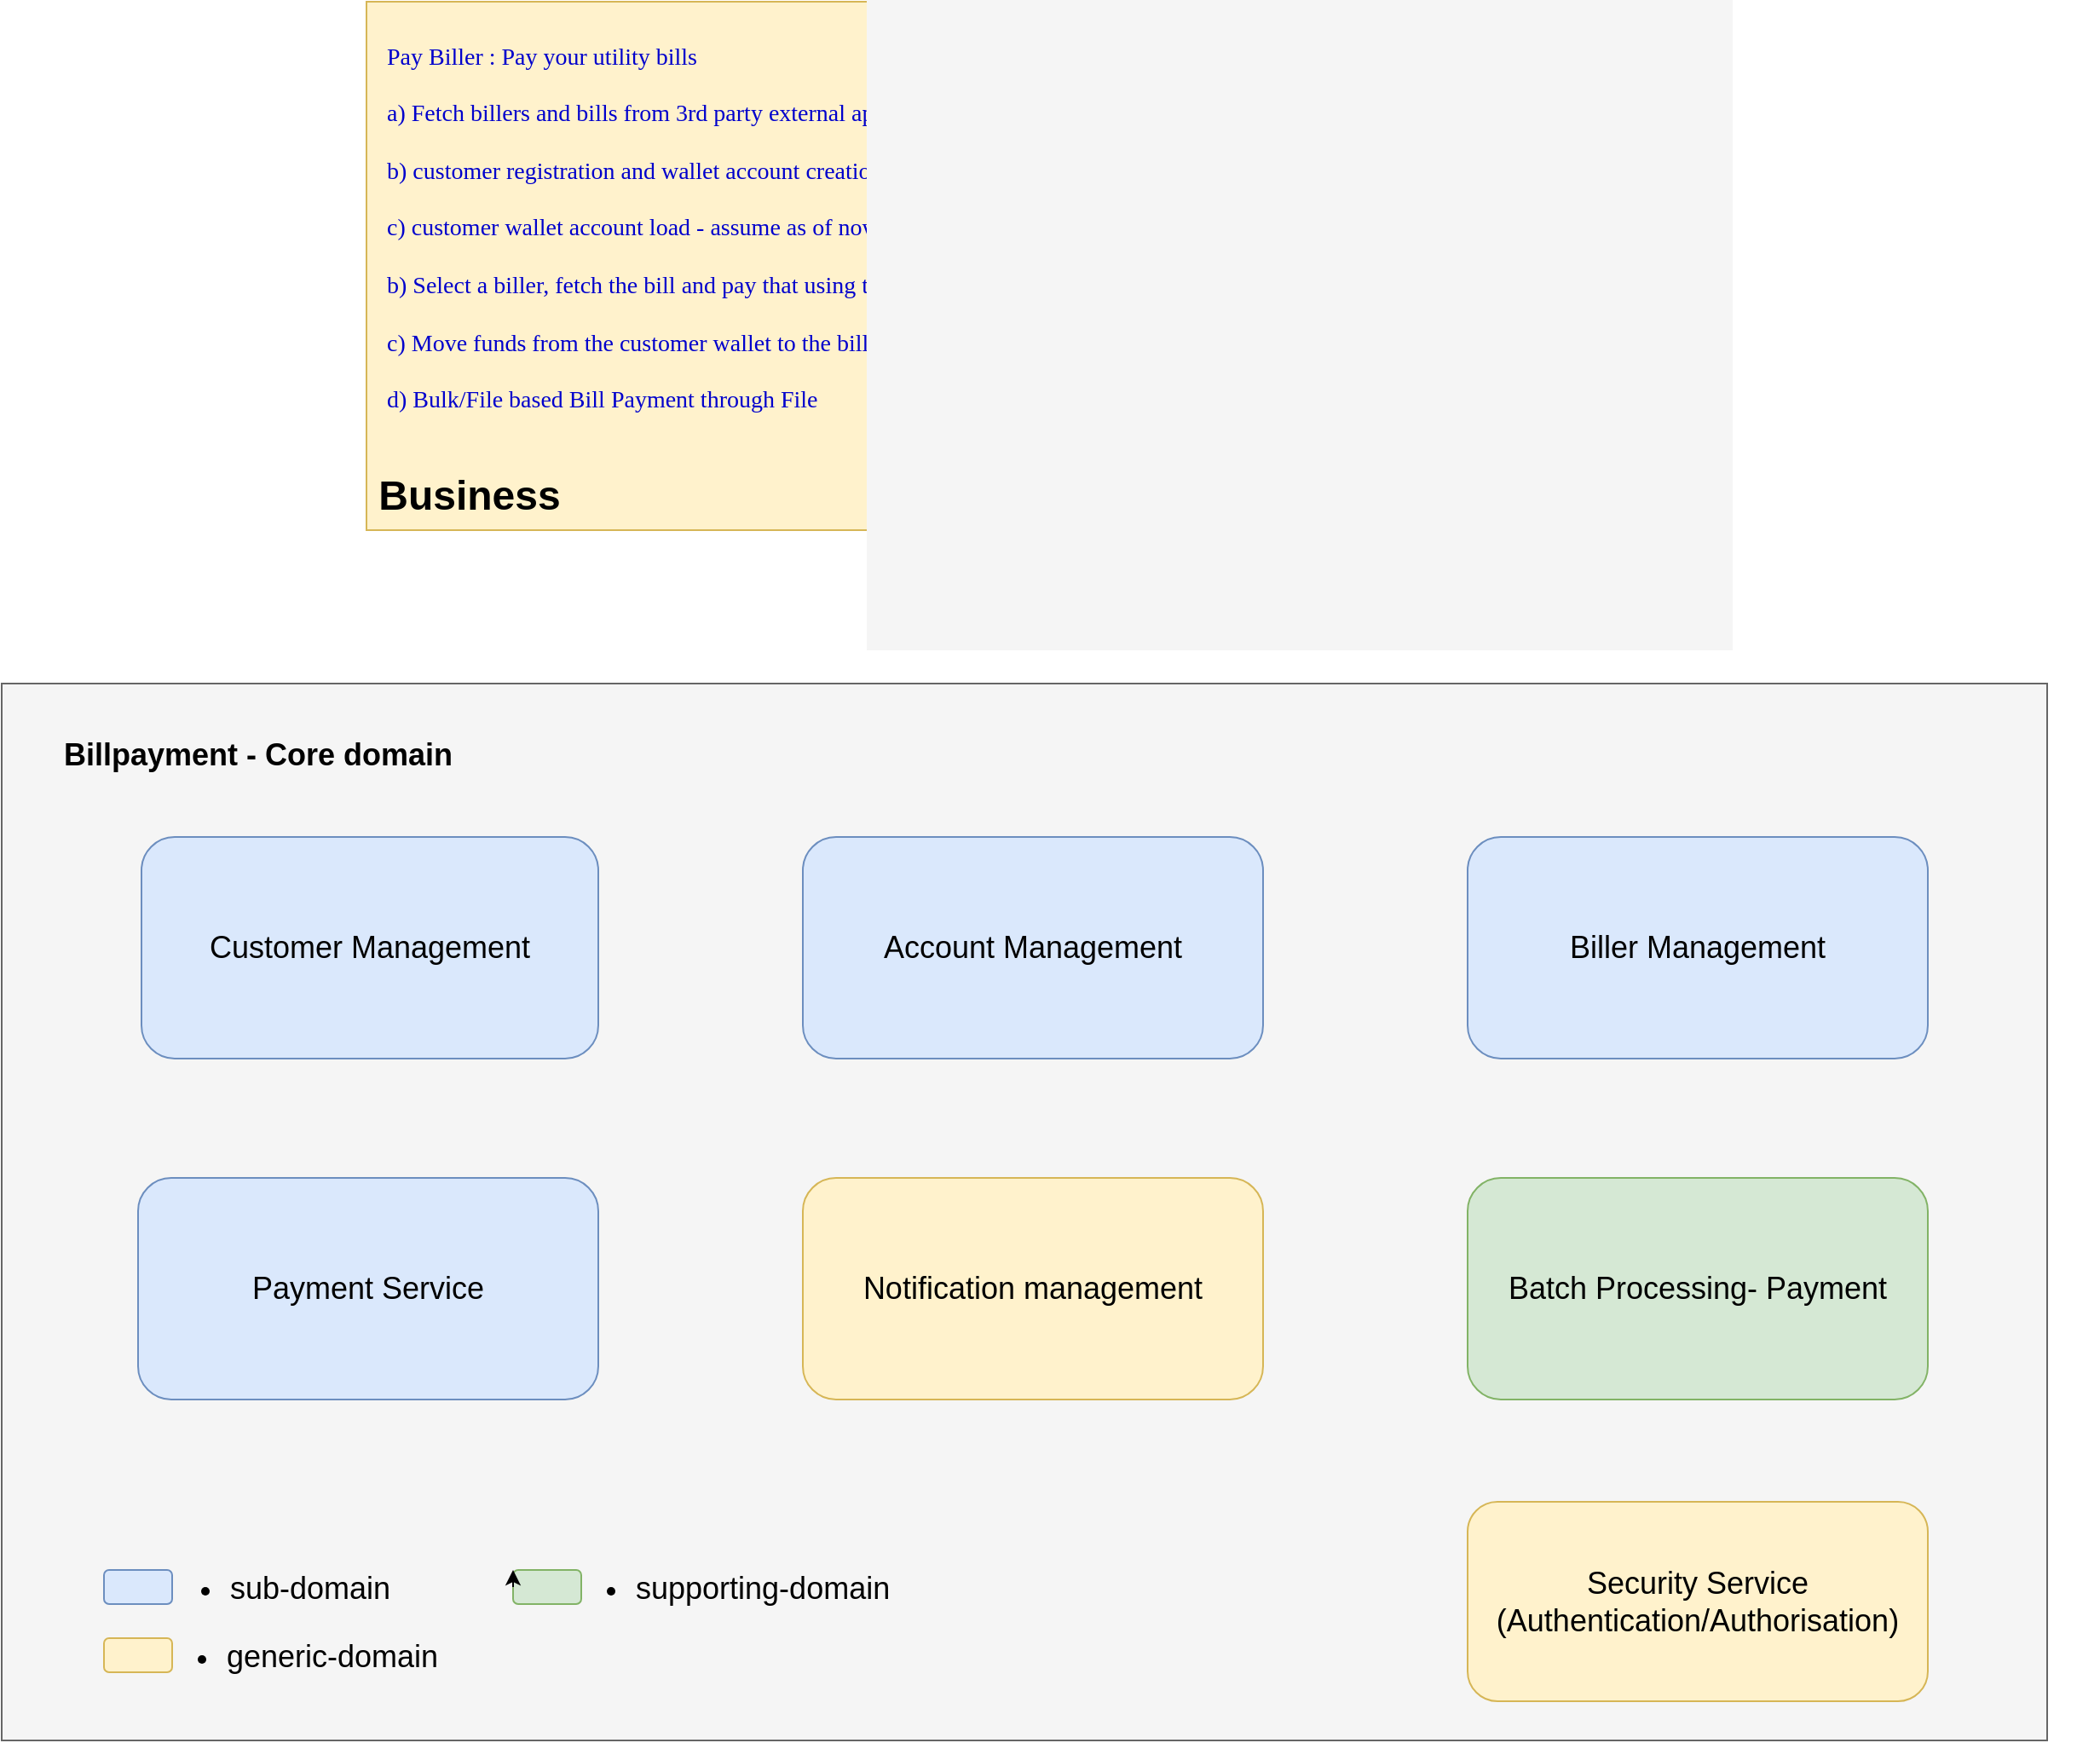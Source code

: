 <mxfile version="20.6.0" type="github">
  <diagram id="wwiGeuDjV-2Dgv3TE1_h" name="Page-1">
    <mxGraphModel dx="3533" dy="1455" grid="1" gridSize="10" guides="1" tooltips="1" connect="1" arrows="1" fold="1" page="1" pageScale="1" pageWidth="827" pageHeight="1169" math="0" shadow="0">
      <root>
        <mxCell id="0" />
        <mxCell id="1" parent="0" />
        <mxCell id="MNQXYniCzQ9CJ821ZrHZ-22" value="" style="group" vertex="1" connectable="0" parent="1">
          <mxGeometry x="-540" y="30" width="1200" height="1020" as="geometry" />
        </mxCell>
        <mxCell id="MNQXYniCzQ9CJ821ZrHZ-1" value="" style="group" vertex="1" connectable="0" parent="MNQXYniCzQ9CJ821ZrHZ-22">
          <mxGeometry x="184" width="770" height="310" as="geometry" />
        </mxCell>
        <mxCell id="MNQXYniCzQ9CJ821ZrHZ-2" value="&lt;span style=&quot;color: rgba(0, 0, 0, 0); font-family: monospace; font-size: 0px; text-align: start;&quot;&gt;%3CmxGraphModel%3E%3Croot%3E%3CmxCell%20id%3D%220%22%2F%3E%3CmxCell%20id%3D%221%22%20parent%3D%220%22%2F%3E%3CmxCell%20id%3D%222%22%20value%3D%22Customer%20can%20load%20money%20to%20wallet%20account%22%20style%3D%22text%3Bhtml%3D1%3BstrokeColor%3Dnone%3BfillColor%3Dnone%3Balign%3Dleft%3BverticalAlign%3Dmiddle%3BwhiteSpace%3Dwrap%3Brounded%3D0%3BfontSize%3D16%3BfontColor%3D%23443DFF%3B%22%20vertex%3D%221%22%20parent%3D%221%22%3E%3CmxGeometry%20x%3D%22-740%22%20y%3D%22230%22%20width%3D%22500%22%20height%3D%2230%22%20as%3D%22geometry%22%2F%3E%3C%2FmxCell%3E%3C%2Froot%3E%3C%2FmxGraphModel%3E&lt;/span&gt;" style="rounded=0;whiteSpace=wrap;html=1;fillColor=#fff2cc;strokeColor=#d6b656;" vertex="1" parent="MNQXYniCzQ9CJ821ZrHZ-1">
          <mxGeometry width="720" height="310" as="geometry" />
        </mxCell>
        <mxCell id="MNQXYniCzQ9CJ821ZrHZ-3" value="Business" style="text;strokeColor=none;fillColor=none;html=1;fontSize=24;fontStyle=1;verticalAlign=middle;align=center;" vertex="1" parent="MNQXYniCzQ9CJ821ZrHZ-1">
          <mxGeometry x="10" y="270" width="100" height="40" as="geometry" />
        </mxCell>
        <mxCell id="MNQXYniCzQ9CJ821ZrHZ-4" value="Pay Biller : Pay your utility bills&#xa;&#xa;a) Fetch billers and bills from 3rd party external applications.&#xa;&#xa;b) customer registration and wallet account creation&#xa;&#xa;c) customer wallet account load - assume as of now UPI payment&#xa;&#xa;b) Select a biller, fetch the bill and pay that using the wallet.&#xa;&#xa;c) Move funds from the customer wallet to the biller account.&#xa;&#xa;d) Bulk/File based Bill Payment through File&#xa;&#xa;" style="text;fontSize=14;fontStyle=0;verticalAlign=middle;align=left;whiteSpace=wrap;fontFamily=Verdana;labelBackgroundColor=none;fontColor=#0000CC;" vertex="1" parent="MNQXYniCzQ9CJ821ZrHZ-1">
          <mxGeometry x="10" width="760" height="300" as="geometry" />
        </mxCell>
        <mxCell id="MNQXYniCzQ9CJ821ZrHZ-5" value="" style="group" vertex="1" connectable="0" parent="MNQXYniCzQ9CJ821ZrHZ-22">
          <mxGeometry y="420" width="1200" height="600" as="geometry" />
        </mxCell>
        <mxCell id="MNQXYniCzQ9CJ821ZrHZ-6" value="" style="rounded=0;whiteSpace=wrap;html=1;fillColor=#f5f5f5;strokeColor=#666666;fontColor=#333333;" vertex="1" parent="MNQXYniCzQ9CJ821ZrHZ-5">
          <mxGeometry x="-30" y="-20" width="1200" height="620" as="geometry" />
        </mxCell>
        <mxCell id="MNQXYniCzQ9CJ821ZrHZ-7" value="&lt;font style=&quot;font-size: 18px;&quot;&gt;Customer Management&lt;/font&gt;" style="rounded=1;whiteSpace=wrap;html=1;fillColor=#dae8fc;strokeColor=#6c8ebf;" vertex="1" parent="MNQXYniCzQ9CJ821ZrHZ-5">
          <mxGeometry x="52" y="70" width="268" height="130" as="geometry" />
        </mxCell>
        <mxCell id="MNQXYniCzQ9CJ821ZrHZ-8" value="&lt;font style=&quot;font-size: 18px;&quot;&gt;Account Management&lt;/font&gt;" style="rounded=1;whiteSpace=wrap;html=1;fillColor=#dae8fc;strokeColor=#6c8ebf;" vertex="1" parent="MNQXYniCzQ9CJ821ZrHZ-5">
          <mxGeometry x="440" y="70" width="270" height="130" as="geometry" />
        </mxCell>
        <mxCell id="MNQXYniCzQ9CJ821ZrHZ-9" value="&lt;font style=&quot;font-size: 18px;&quot;&gt;Biller Management&lt;/font&gt;" style="rounded=1;whiteSpace=wrap;html=1;fillColor=#dae8fc;strokeColor=#6c8ebf;" vertex="1" parent="MNQXYniCzQ9CJ821ZrHZ-5">
          <mxGeometry x="830" y="70" width="270" height="130" as="geometry" />
        </mxCell>
        <mxCell id="MNQXYniCzQ9CJ821ZrHZ-10" value="&lt;font style=&quot;font-size: 18px;&quot;&gt;Notification management&lt;/font&gt;" style="rounded=1;whiteSpace=wrap;html=1;fillColor=#fff2cc;strokeColor=#d6b656;" vertex="1" parent="MNQXYniCzQ9CJ821ZrHZ-5">
          <mxGeometry x="440" y="270" width="270" height="130" as="geometry" />
        </mxCell>
        <mxCell id="MNQXYniCzQ9CJ821ZrHZ-11" value="&lt;font style=&quot;font-size: 18px;&quot;&gt;Batch Processing- Payment&lt;/font&gt;" style="rounded=1;whiteSpace=wrap;html=1;fillColor=#d5e8d4;strokeColor=#82b366;" vertex="1" parent="MNQXYniCzQ9CJ821ZrHZ-5">
          <mxGeometry x="830" y="270" width="270" height="130" as="geometry" />
        </mxCell>
        <mxCell id="MNQXYniCzQ9CJ821ZrHZ-12" value="&lt;font style=&quot;font-size: 18px;&quot;&gt;Payment Service&lt;/font&gt;" style="rounded=1;whiteSpace=wrap;html=1;fillColor=#dae8fc;strokeColor=#6c8ebf;" vertex="1" parent="MNQXYniCzQ9CJ821ZrHZ-5">
          <mxGeometry x="50" y="270" width="270" height="130" as="geometry" />
        </mxCell>
        <mxCell id="MNQXYniCzQ9CJ821ZrHZ-13" value="&lt;font style=&quot;font-size: 18px;&quot;&gt;Billpayment - Core domain&lt;/font&gt;" style="text;strokeColor=none;fillColor=none;html=1;fontSize=24;fontStyle=1;verticalAlign=middle;align=center;" vertex="1" parent="MNQXYniCzQ9CJ821ZrHZ-5">
          <mxGeometry x="70" width="100" height="40" as="geometry" />
        </mxCell>
        <mxCell id="MNQXYniCzQ9CJ821ZrHZ-14" value="" style="rounded=1;whiteSpace=wrap;html=1;fontSize=18;fillColor=#dae8fc;strokeColor=#6c8ebf;" vertex="1" parent="MNQXYniCzQ9CJ821ZrHZ-5">
          <mxGeometry x="30" y="500" width="40" height="20" as="geometry" />
        </mxCell>
        <mxCell id="MNQXYniCzQ9CJ821ZrHZ-15" value="" style="rounded=1;whiteSpace=wrap;html=1;fontSize=18;fillColor=#fff2cc;strokeColor=#d6b656;" vertex="1" parent="MNQXYniCzQ9CJ821ZrHZ-5">
          <mxGeometry x="30" y="540" width="40" height="20" as="geometry" />
        </mxCell>
        <mxCell id="MNQXYniCzQ9CJ821ZrHZ-16" value="&lt;ul&gt;&lt;li&gt;sub-domain&lt;/li&gt;&lt;/ul&gt;" style="text;strokeColor=none;fillColor=none;html=1;whiteSpace=wrap;verticalAlign=middle;overflow=hidden;fontSize=18;" vertex="1" parent="MNQXYniCzQ9CJ821ZrHZ-5">
          <mxGeometry x="62" y="480" width="150" height="50" as="geometry" />
        </mxCell>
        <mxCell id="MNQXYniCzQ9CJ821ZrHZ-17" value="&lt;ul&gt;&lt;li&gt;generic-domain&lt;/li&gt;&lt;/ul&gt;" style="text;strokeColor=none;fillColor=none;html=1;whiteSpace=wrap;verticalAlign=middle;overflow=hidden;fontSize=18;" vertex="1" parent="MNQXYniCzQ9CJ821ZrHZ-5">
          <mxGeometry x="60" y="520" width="200" height="50" as="geometry" />
        </mxCell>
        <mxCell id="MNQXYniCzQ9CJ821ZrHZ-18" value="" style="rounded=1;whiteSpace=wrap;html=1;fontSize=18;fillColor=#d5e8d4;strokeColor=#82b366;" vertex="1" parent="MNQXYniCzQ9CJ821ZrHZ-5">
          <mxGeometry x="270" y="500" width="40" height="20" as="geometry" />
        </mxCell>
        <mxCell id="MNQXYniCzQ9CJ821ZrHZ-19" value="&lt;ul&gt;&lt;li&gt;supporting-domain&lt;/li&gt;&lt;/ul&gt;" style="text;strokeColor=none;fillColor=none;html=1;whiteSpace=wrap;verticalAlign=middle;overflow=hidden;fontSize=18;" vertex="1" parent="MNQXYniCzQ9CJ821ZrHZ-5">
          <mxGeometry x="300" y="480" width="210" height="50" as="geometry" />
        </mxCell>
        <mxCell id="MNQXYniCzQ9CJ821ZrHZ-20" value="&lt;font style=&quot;font-size: 18px;&quot;&gt;Security Service&lt;br&gt;(Authentication/Authorisation)&lt;/font&gt;" style="rounded=1;whiteSpace=wrap;html=1;fillColor=#fff2cc;strokeColor=#d6b656;" vertex="1" parent="MNQXYniCzQ9CJ821ZrHZ-5">
          <mxGeometry x="830" y="460" width="270" height="117" as="geometry" />
        </mxCell>
        <mxCell id="MNQXYniCzQ9CJ821ZrHZ-24" style="edgeStyle=orthogonalEdgeStyle;rounded=0;orthogonalLoop=1;jettySize=auto;html=1;exitX=0;exitY=0.5;exitDx=0;exitDy=0;entryX=0;entryY=0;entryDx=0;entryDy=0;" edge="1" parent="MNQXYniCzQ9CJ821ZrHZ-5" source="MNQXYniCzQ9CJ821ZrHZ-18" target="MNQXYniCzQ9CJ821ZrHZ-18">
          <mxGeometry relative="1" as="geometry" />
        </mxCell>
      </root>
    </mxGraphModel>
  </diagram>
</mxfile>
